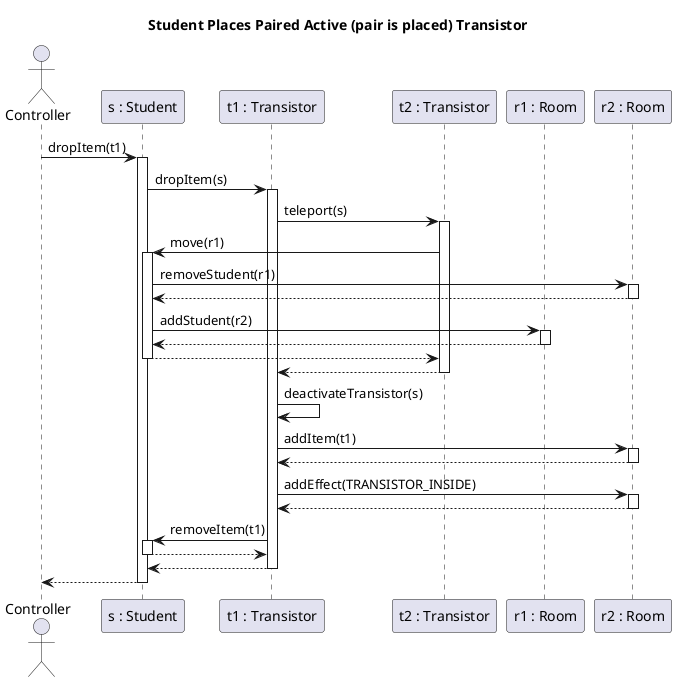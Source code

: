 @startuml student_places_transistor
title Student Places Paired Active (pair is placed) Transistor

actor Controller as c order 10
participant "t1 : Transistor" as Transistor order 30
participant "s : Student" as Student order 11
participant "t2 : Transistor" as Transistor2 order 40
participant "r1 : Room" as Room order 50
participant "r2 : Room" as Room2 order 60

c -> Student : dropItem(t1)
activate Student

    Student -> Transistor : dropItem(s)
    activate Transistor
        Transistor -> Transistor2: teleport(s)

        activate Transistor2
            ' Room -> Room: Move(s)

            Transistor2 -> Student: move(r1)
            activate Student


                Student -> Room2: removeStudent(r1)
                activate Room2
                    Student <-- Room2
                deactivate Room2

                Student -> Room: addStudent(r2)
                activate Room
                    Student <-- Room
                deactivate Room

                Transistor2 <-- Student
            deactivate Student

            Transistor <-- Transistor2
        deactivate Transistor2

        Transistor -> Transistor: deactivateTransistor(s)

        Transistor -> Room2: addItem(t1)
        activate Room2
            Transistor <-- Room2
        deactivate Room2
        
        Transistor -> Room2: addEffect(TRANSISTOR_INSIDE)
        activate Room2
            Transistor <-- Room2
        deactivate Room2

        Transistor -> Student: removeItem(t1)
        activate Student
            Transistor <-- Student
        deactivate Student

        
    Student <-- Transistor
    deactivate Transistor

    c <-- Student
deactivate Student




@enduml
